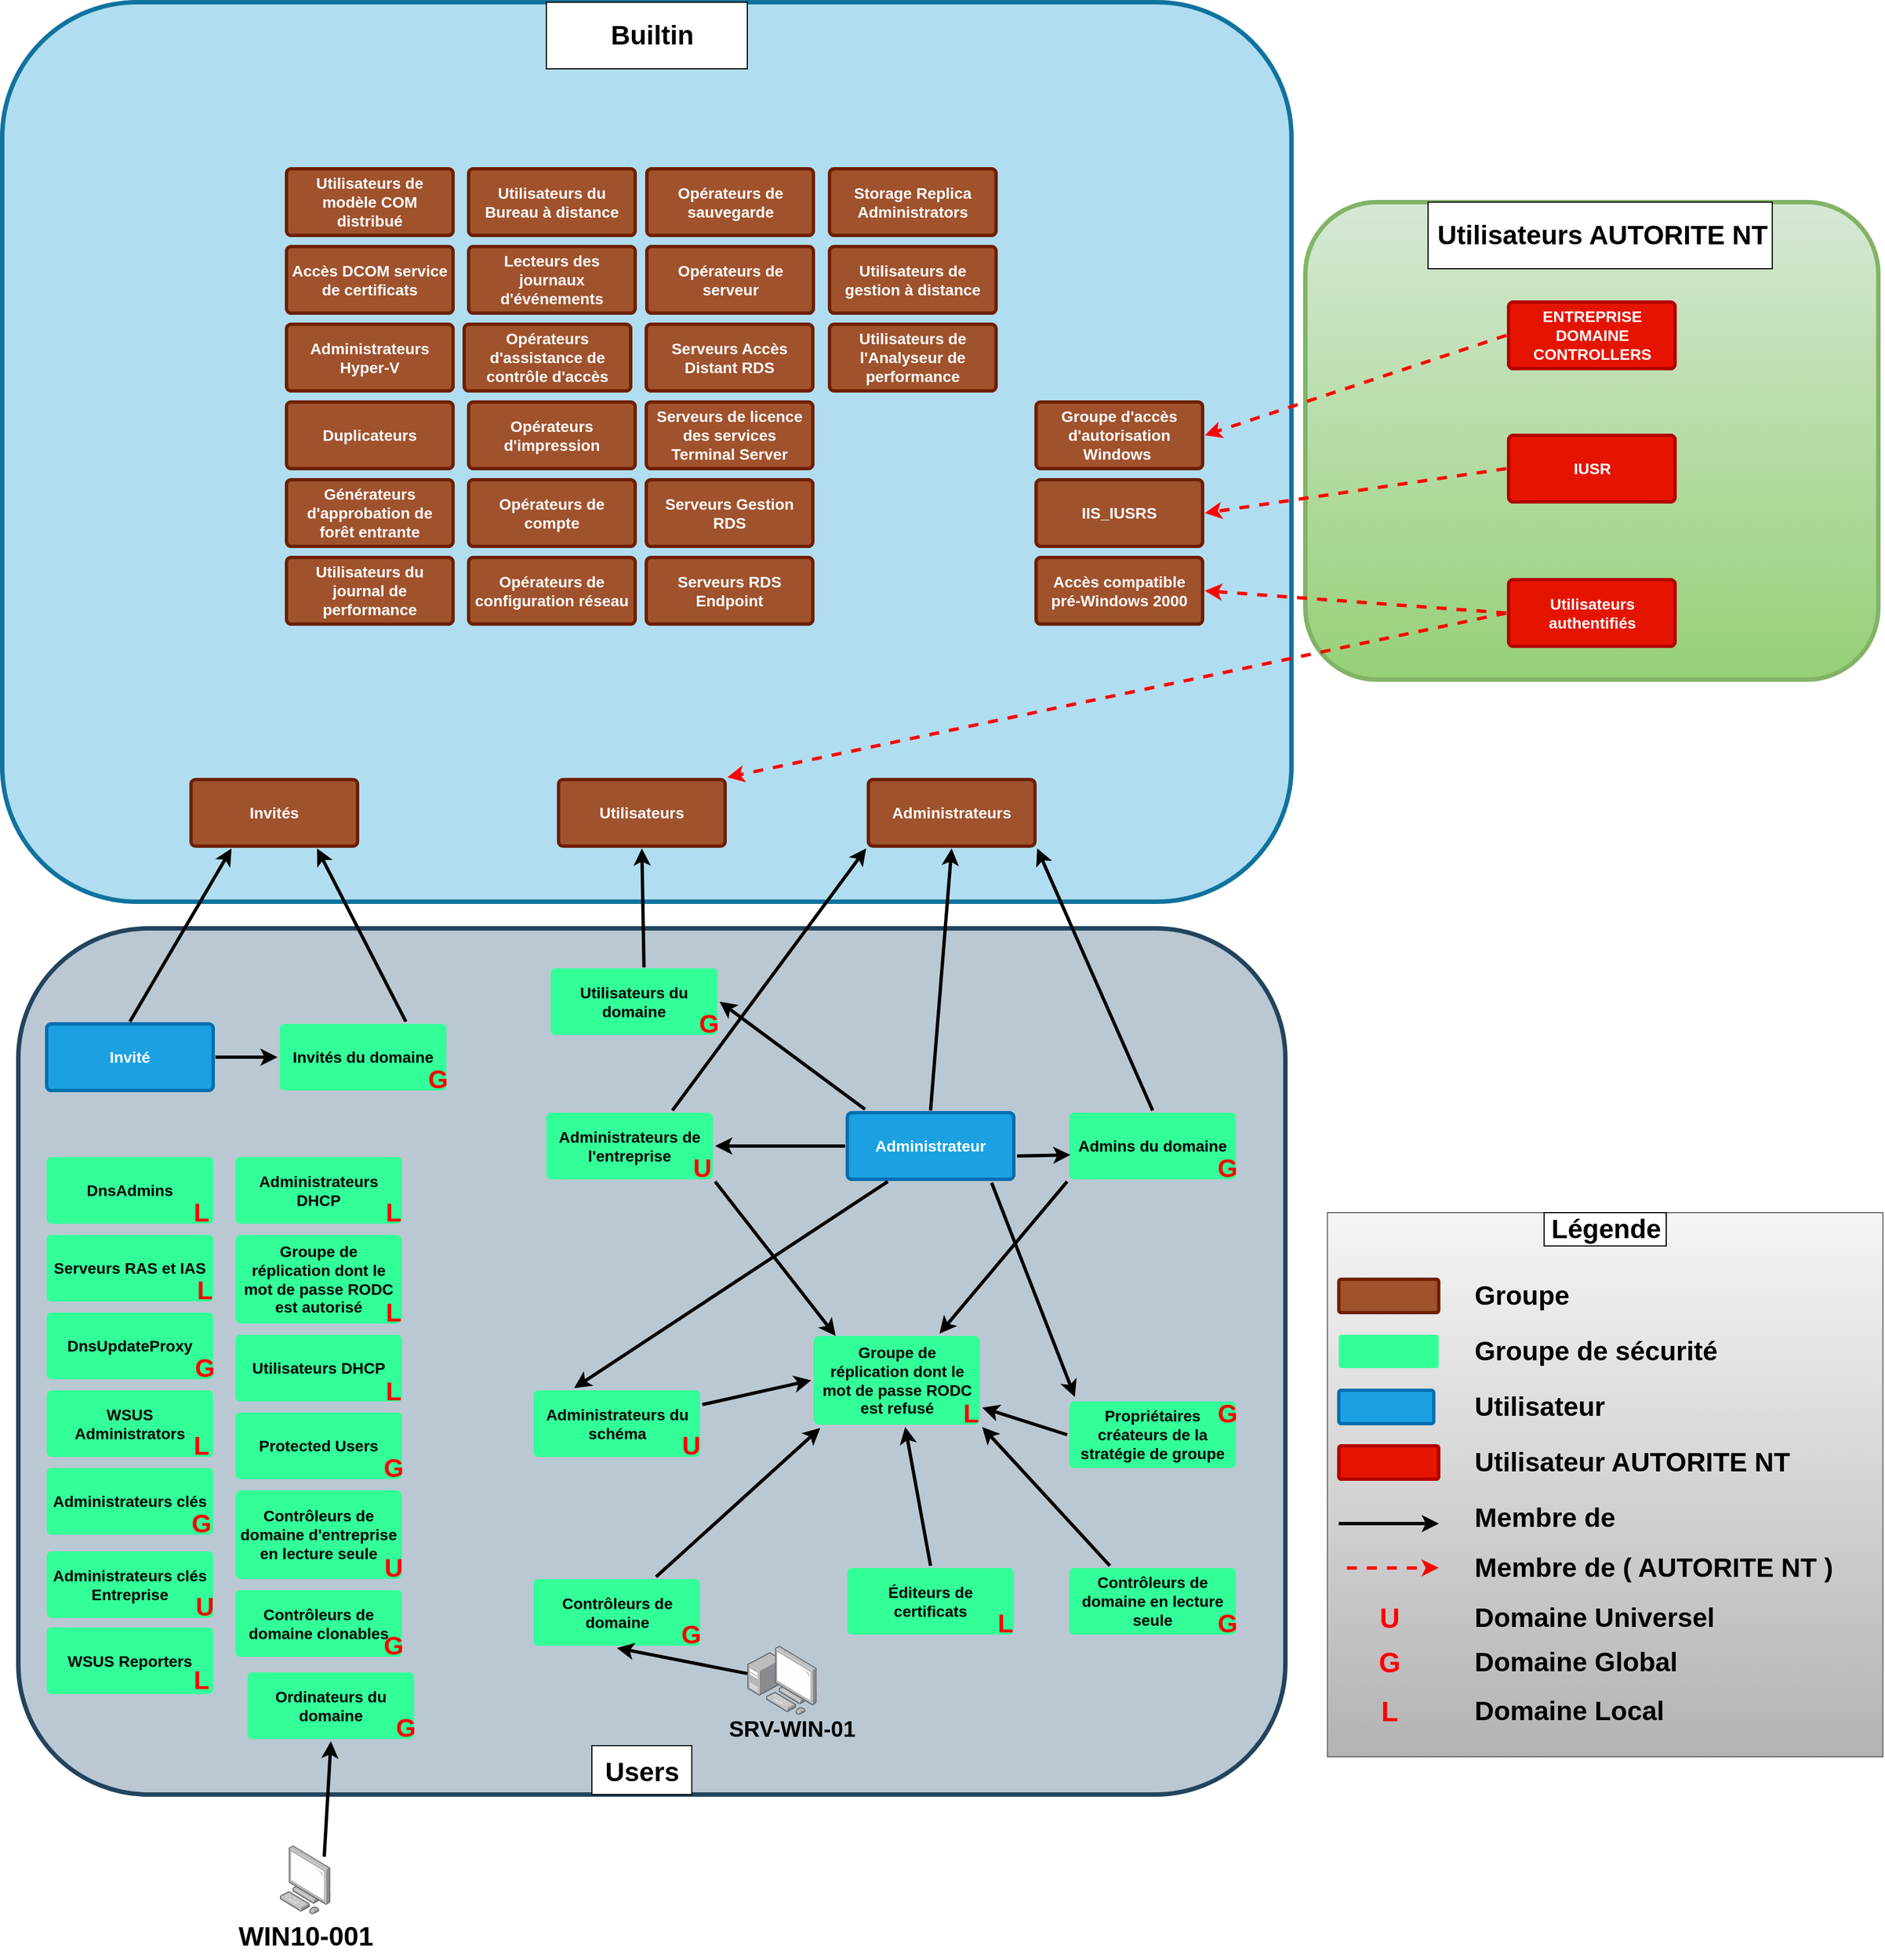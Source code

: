 <mxfile version="22.1.5" type="github">
  <diagram id="6a731a19-8d31-9384-78a2-239565b7b9f0" name="Page-1">
    <mxGraphModel dx="911" dy="467" grid="1" gridSize="10" guides="1" tooltips="1" connect="1" arrows="1" fold="1" page="1" pageScale="1" pageWidth="1169" pageHeight="827" background="none" math="0" shadow="0">
      <root>
        <mxCell id="0" />
        <mxCell id="1" parent="0" />
        <mxCell id="3r1CRgV7TEUkl7Pi6vpK-1880" value="" style="rounded=1;whiteSpace=wrap;html=1;fillColor=#d5e8d4;strokeColor=#82b366;strokeWidth=4;gradientColor=#97d077;" parent="1" vertex="1">
          <mxGeometry x="1182.5" y="220" width="516" height="430" as="geometry" />
        </mxCell>
        <mxCell id="3r1CRgV7TEUkl7Pi6vpK-1844" value="" style="rounded=1;whiteSpace=wrap;html=1;fillColor=#b1ddf0;strokeColor=#10739e;strokeWidth=4;" parent="1" vertex="1">
          <mxGeometry x="9" y="40" width="1161" height="810" as="geometry" />
        </mxCell>
        <mxCell id="3r1CRgV7TEUkl7Pi6vpK-1843" value="" style="rounded=1;whiteSpace=wrap;html=1;fillColor=#bac8d3;strokeColor=#23445d;shadow=0;glass=0;strokeWidth=4;" parent="1" vertex="1">
          <mxGeometry x="23.5" y="874" width="1141" height="780" as="geometry" />
        </mxCell>
        <mxCell id="1755" value="Administrateur" style="rounded=1;whiteSpace=wrap;html=1;shadow=0;labelBackgroundColor=none;strokeColor=#006EAF;strokeWidth=3;fillColor=#1ba1e2;fontFamily=Helvetica;fontSize=14;fontColor=#ffffff;align=center;spacing=5;fontStyle=1;arcSize=7;perimeterSpacing=2;" parent="1" vertex="1">
          <mxGeometry x="770" y="1040" width="150" height="60" as="geometry" />
        </mxCell>
        <mxCell id="3r1CRgV7TEUkl7Pi6vpK-1779" value="Invité" style="rounded=1;whiteSpace=wrap;html=1;shadow=0;labelBackgroundColor=none;strokeColor=#006EAF;strokeWidth=3;fillColor=#1ba1e2;fontFamily=Helvetica;fontSize=14;fontColor=#ffffff;align=center;spacing=5;fontStyle=1;arcSize=7;perimeterSpacing=2;" parent="1" vertex="1">
          <mxGeometry x="49" y="960" width="150" height="60" as="geometry" />
        </mxCell>
        <mxCell id="3r1CRgV7TEUkl7Pi6vpK-1780" value="Administrateurs DHCP" style="rounded=1;whiteSpace=wrap;html=1;shadow=0;labelBackgroundColor=none;strokeColor=none;strokeWidth=3;fillColor=#33FF99;fontFamily=Helvetica;fontSize=14;fontColor=#000000;align=center;spacing=5;fontStyle=1;arcSize=7;perimeterSpacing=2;" parent="1" vertex="1">
          <mxGeometry x="219" y="1080" width="150" height="60" as="geometry" />
        </mxCell>
        <mxCell id="3r1CRgV7TEUkl7Pi6vpK-1781" value="DnsAdmins" style="rounded=1;whiteSpace=wrap;html=1;shadow=0;labelBackgroundColor=none;strokeColor=none;strokeWidth=3;fillColor=#33FF99;fontFamily=Helvetica;fontSize=14;fontColor=#000000;align=center;spacing=5;fontStyle=1;arcSize=7;perimeterSpacing=2;" parent="1" vertex="1">
          <mxGeometry x="49" y="1080" width="150" height="60" as="geometry" />
        </mxCell>
        <mxCell id="3r1CRgV7TEUkl7Pi6vpK-1782" value="Éditeurs de certificats" style="rounded=1;whiteSpace=wrap;html=1;shadow=0;labelBackgroundColor=none;strokeColor=none;strokeWidth=3;fillColor=#33FF99;fontFamily=Helvetica;fontSize=14;fontColor=#000000;align=center;spacing=5;fontStyle=1;arcSize=7;perimeterSpacing=2;" parent="1" vertex="1">
          <mxGeometry x="770" y="1450" width="150" height="60" as="geometry" />
        </mxCell>
        <mxCell id="3r1CRgV7TEUkl7Pi6vpK-1783" value="Groupe de réplication dont le mot de passe RODC est autorisé" style="rounded=1;whiteSpace=wrap;html=1;shadow=0;labelBackgroundColor=none;strokeColor=none;strokeWidth=3;fillColor=#33FF99;fontFamily=Helvetica;fontSize=14;fontColor=#000000;align=center;spacing=5;fontStyle=1;arcSize=7;perimeterSpacing=2;verticalAlign=middle;" parent="1" vertex="1">
          <mxGeometry x="219" y="1150" width="150" height="80" as="geometry" />
        </mxCell>
        <mxCell id="3r1CRgV7TEUkl7Pi6vpK-1786" value="Utilisateurs DHCP" style="rounded=1;whiteSpace=wrap;html=1;shadow=0;labelBackgroundColor=none;strokeColor=none;strokeWidth=3;fillColor=#33FF99;fontFamily=Helvetica;fontSize=14;fontColor=#000000;align=center;spacing=5;fontStyle=1;arcSize=7;perimeterSpacing=2;" parent="1" vertex="1">
          <mxGeometry x="219" y="1240" width="150" height="60" as="geometry" />
        </mxCell>
        <mxCell id="3r1CRgV7TEUkl7Pi6vpK-1790" value="Admins du domaine" style="rounded=1;whiteSpace=wrap;html=1;shadow=0;labelBackgroundColor=none;strokeColor=none;strokeWidth=3;fillColor=#33FF99;fontFamily=Helvetica;fontSize=14;fontColor=#000000;align=center;spacing=5;fontStyle=1;arcSize=7;perimeterSpacing=2;" parent="1" vertex="1">
          <mxGeometry x="970" y="1040" width="150" height="60" as="geometry" />
        </mxCell>
        <mxCell id="3r1CRgV7TEUkl7Pi6vpK-1799" value="Protected Users" style="rounded=1;whiteSpace=wrap;html=1;shadow=0;labelBackgroundColor=none;strokeColor=none;strokeWidth=3;fillColor=#33FF99;fontFamily=Helvetica;fontSize=14;fontColor=#000000;align=center;spacing=5;fontStyle=1;arcSize=7;perimeterSpacing=2;" parent="1" vertex="1">
          <mxGeometry x="219" y="1310" width="150" height="60" as="geometry" />
        </mxCell>
        <mxCell id="3r1CRgV7TEUkl7Pi6vpK-1800" value="Utilisateurs du domaine" style="rounded=1;whiteSpace=wrap;html=1;shadow=0;labelBackgroundColor=none;strokeColor=none;strokeWidth=3;fillColor=#33FF99;fontFamily=Helvetica;fontSize=14;fontColor=#000000;align=center;spacing=5;fontStyle=1;arcSize=7;perimeterSpacing=2;" parent="1" vertex="1">
          <mxGeometry x="503" y="910" width="150" height="60" as="geometry" />
        </mxCell>
        <mxCell id="3r1CRgV7TEUkl7Pi6vpK-1802" value="Administrateurs de l&#39;entreprise" style="rounded=1;whiteSpace=wrap;html=1;shadow=0;labelBackgroundColor=none;strokeColor=none;strokeWidth=3;fillColor=#33FF99;fontFamily=Helvetica;fontSize=14;fontColor=#000000;align=center;spacing=5;fontStyle=1;arcSize=7;perimeterSpacing=2;" parent="1" vertex="1">
          <mxGeometry x="499" y="1040" width="150" height="60" as="geometry" />
        </mxCell>
        <mxCell id="3r1CRgV7TEUkl7Pi6vpK-1803" value="Administrateurs du schéma" style="rounded=1;whiteSpace=wrap;html=1;shadow=0;labelBackgroundColor=none;strokeColor=none;strokeWidth=3;fillColor=#33FF99;fontFamily=Helvetica;fontSize=14;fontColor=#000000;align=center;spacing=5;fontStyle=1;arcSize=7;perimeterSpacing=2;" parent="1" vertex="1">
          <mxGeometry x="487.5" y="1290" width="150" height="60" as="geometry" />
        </mxCell>
        <mxCell id="3r1CRgV7TEUkl7Pi6vpK-1804" value="Contrôleurs de domaine d&#39;entreprise en lecture seule" style="rounded=1;whiteSpace=wrap;html=1;shadow=0;labelBackgroundColor=none;strokeColor=none;strokeWidth=3;fillColor=#33FF99;fontFamily=Helvetica;fontSize=14;fontColor=#000000;align=center;spacing=5;fontStyle=1;arcSize=7;perimeterSpacing=2;" parent="1" vertex="1">
          <mxGeometry x="219" y="1380" width="150" height="80" as="geometry" />
        </mxCell>
        <mxCell id="3r1CRgV7TEUkl7Pi6vpK-1805" value="Contrôleurs de domaine" style="rounded=1;whiteSpace=wrap;html=1;shadow=0;labelBackgroundColor=none;strokeColor=none;strokeWidth=3;fillColor=#33FF99;fontFamily=Helvetica;fontSize=14;fontColor=#000000;align=center;spacing=5;fontStyle=1;arcSize=7;perimeterSpacing=2;" parent="1" vertex="1">
          <mxGeometry x="487.5" y="1460" width="150" height="60" as="geometry" />
        </mxCell>
        <mxCell id="3r1CRgV7TEUkl7Pi6vpK-1806" value="Contrôleurs de domaine clonables" style="rounded=1;whiteSpace=wrap;html=1;shadow=0;labelBackgroundColor=none;strokeColor=none;strokeWidth=3;fillColor=#33FF99;fontFamily=Helvetica;fontSize=14;fontColor=#000000;align=center;spacing=5;fontStyle=1;arcSize=7;perimeterSpacing=2;" parent="1" vertex="1">
          <mxGeometry x="219" y="1470" width="150" height="60" as="geometry" />
        </mxCell>
        <mxCell id="3r1CRgV7TEUkl7Pi6vpK-1809" value="" style="endArrow=classic;html=1;rounded=0;exitX=0.5;exitY=0;exitDx=0;exitDy=0;fontSize=18;strokeWidth=3;" parent="1" source="3r1CRgV7TEUkl7Pi6vpK-1782" target="3r1CRgV7TEUkl7Pi6vpK-1784" edge="1">
          <mxGeometry width="50" height="50" relative="1" as="geometry">
            <mxPoint x="109" y="1790" as="sourcePoint" />
            <mxPoint x="159" y="1740" as="targetPoint" />
          </mxGeometry>
        </mxCell>
        <mxCell id="3r1CRgV7TEUkl7Pi6vpK-1810" value="Utilisateurs" style="rounded=1;whiteSpace=wrap;html=1;shadow=0;labelBackgroundColor=none;strokeColor=#6D1F00;strokeWidth=3;fillColor=#a0522d;fontFamily=Helvetica;fontSize=14;align=center;spacing=5;fontStyle=1;arcSize=7;perimeterSpacing=2;fontColor=#ffffff;" parent="1" vertex="1">
          <mxGeometry x="510" y="740" width="150" height="60" as="geometry" />
        </mxCell>
        <mxCell id="3r1CRgV7TEUkl7Pi6vpK-1811" value="" style="endArrow=classic;html=1;rounded=0;fontSize=18;strokeWidth=3;entryX=0.5;entryY=1;entryDx=0;entryDy=0;exitX=0.558;exitY=0.017;exitDx=0;exitDy=0;exitPerimeter=0;" parent="1" source="3r1CRgV7TEUkl7Pi6vpK-1800" target="3r1CRgV7TEUkl7Pi6vpK-1810" edge="1">
          <mxGeometry width="50" height="50" relative="1" as="geometry">
            <mxPoint x="-276" y="1778" as="sourcePoint" />
            <mxPoint x="-211" y="1747.5" as="targetPoint" />
          </mxGeometry>
        </mxCell>
        <mxCell id="3r1CRgV7TEUkl7Pi6vpK-1813" value="" style="endArrow=classic;html=1;rounded=0;exitX=0.25;exitY=0;exitDx=0;exitDy=0;fontSize=18;strokeWidth=3;entryX=1;entryY=1;entryDx=0;entryDy=0;" parent="1" source="3r1CRgV7TEUkl7Pi6vpK-1840" target="3r1CRgV7TEUkl7Pi6vpK-1784" edge="1">
          <mxGeometry width="50" height="50" relative="1" as="geometry">
            <mxPoint x="845.5" y="1458" as="sourcePoint" />
            <mxPoint x="549" y="1427.5" as="targetPoint" />
          </mxGeometry>
        </mxCell>
        <mxCell id="3r1CRgV7TEUkl7Pi6vpK-1817" value="" style="endArrow=classic;html=1;rounded=0;fontSize=18;strokeWidth=3;entryX=0.053;entryY=1.011;entryDx=0;entryDy=0;entryPerimeter=0;" parent="1" source="3r1CRgV7TEUkl7Pi6vpK-1805" target="3r1CRgV7TEUkl7Pi6vpK-1784" edge="1">
          <mxGeometry width="50" height="50" relative="1" as="geometry">
            <mxPoint x="544" y="1402" as="sourcePoint" />
            <mxPoint x="659" y="1360" as="targetPoint" />
          </mxGeometry>
        </mxCell>
        <mxCell id="3r1CRgV7TEUkl7Pi6vpK-1818" value="Administrateurs" style="rounded=1;whiteSpace=wrap;html=1;shadow=0;labelBackgroundColor=none;strokeColor=#6D1F00;strokeWidth=3;fillColor=#a0522d;fontFamily=Helvetica;fontSize=14;align=center;spacing=5;fontStyle=1;arcSize=7;perimeterSpacing=2;fontColor=#ffffff;" parent="1" vertex="1">
          <mxGeometry x="789" y="740" width="150" height="60" as="geometry" />
        </mxCell>
        <mxCell id="3r1CRgV7TEUkl7Pi6vpK-1819" value="" style="endArrow=classic;html=1;rounded=0;exitX=0.5;exitY=0;exitDx=0;exitDy=0;fontSize=18;strokeWidth=3;entryX=1;entryY=1;entryDx=0;entryDy=0;" parent="1" source="3r1CRgV7TEUkl7Pi6vpK-1790" target="3r1CRgV7TEUkl7Pi6vpK-1818" edge="1">
          <mxGeometry width="50" height="50" relative="1" as="geometry">
            <mxPoint x="897" y="1085" as="sourcePoint" />
            <mxPoint x="739" y="1020" as="targetPoint" />
          </mxGeometry>
        </mxCell>
        <mxCell id="3r1CRgV7TEUkl7Pi6vpK-1820" value="" style="endArrow=classic;html=1;rounded=0;exitX=0;exitY=1;exitDx=0;exitDy=0;fontSize=18;strokeWidth=3;entryX=0.75;entryY=0;entryDx=0;entryDy=0;" parent="1" source="3r1CRgV7TEUkl7Pi6vpK-1790" target="3r1CRgV7TEUkl7Pi6vpK-1784" edge="1">
          <mxGeometry width="50" height="50" relative="1" as="geometry">
            <mxPoint x="917" y="1172" as="sourcePoint" />
            <mxPoint x="751" y="1140" as="targetPoint" />
          </mxGeometry>
        </mxCell>
        <mxCell id="3r1CRgV7TEUkl7Pi6vpK-1821" value="" style="endArrow=classic;html=1;rounded=0;fontSize=18;strokeWidth=3;entryX=0;entryY=0.5;entryDx=0;entryDy=0;" parent="1" source="3r1CRgV7TEUkl7Pi6vpK-1803" target="3r1CRgV7TEUkl7Pi6vpK-1784" edge="1">
          <mxGeometry width="50" height="50" relative="1" as="geometry">
            <mxPoint x="322" y="1462" as="sourcePoint" />
            <mxPoint x="559" y="1340" as="targetPoint" />
          </mxGeometry>
        </mxCell>
        <mxCell id="3r1CRgV7TEUkl7Pi6vpK-1822" value="" style="endArrow=classic;html=1;rounded=0;fontSize=18;strokeWidth=3;exitX=0.75;exitY=0;exitDx=0;exitDy=0;entryX=0;entryY=1;entryDx=0;entryDy=0;" parent="1" source="3r1CRgV7TEUkl7Pi6vpK-1802" target="3r1CRgV7TEUkl7Pi6vpK-1818" edge="1">
          <mxGeometry width="50" height="50" relative="1" as="geometry">
            <mxPoint x="832" y="1038" as="sourcePoint" />
            <mxPoint x="714" y="950" as="targetPoint" />
          </mxGeometry>
        </mxCell>
        <mxCell id="3r1CRgV7TEUkl7Pi6vpK-1823" value="" style="endArrow=classic;html=1;rounded=0;exitX=1;exitY=1;exitDx=0;exitDy=0;fontSize=18;strokeWidth=3;entryX=0.143;entryY=0.024;entryDx=0;entryDy=0;entryPerimeter=0;" parent="1" source="3r1CRgV7TEUkl7Pi6vpK-1802" target="3r1CRgV7TEUkl7Pi6vpK-1784" edge="1">
          <mxGeometry width="50" height="50" relative="1" as="geometry">
            <mxPoint x="825" y="1100" as="sourcePoint" />
            <mxPoint x="649" y="1256" as="targetPoint" />
          </mxGeometry>
        </mxCell>
        <mxCell id="3r1CRgV7TEUkl7Pi6vpK-1824" value="" style="endArrow=classic;html=1;rounded=0;exitX=0.5;exitY=0;exitDx=0;exitDy=0;fontSize=18;strokeWidth=3;entryX=0.25;entryY=1;entryDx=0;entryDy=0;" parent="1" source="3r1CRgV7TEUkl7Pi6vpK-1779" target="3r1CRgV7TEUkl7Pi6vpK-1828" edge="1">
          <mxGeometry width="50" height="50" relative="1" as="geometry">
            <mxPoint x="163" y="1130" as="sourcePoint" />
            <mxPoint x="279" y="964" as="targetPoint" />
          </mxGeometry>
        </mxCell>
        <mxCell id="3r1CRgV7TEUkl7Pi6vpK-1827" value="Invités du domaine" style="rounded=1;whiteSpace=wrap;html=1;shadow=0;labelBackgroundColor=none;strokeColor=none;strokeWidth=3;fillColor=#33FF99;fontFamily=Helvetica;fontSize=14;fontColor=#000000;align=center;spacing=5;fontStyle=1;arcSize=7;perimeterSpacing=2;" parent="1" vertex="1">
          <mxGeometry x="259" y="960" width="150" height="60" as="geometry" />
        </mxCell>
        <mxCell id="3r1CRgV7TEUkl7Pi6vpK-1828" value="Invités" style="rounded=1;whiteSpace=wrap;html=1;shadow=0;labelBackgroundColor=none;strokeColor=#6D1F00;strokeWidth=3;fillColor=#a0522d;fontFamily=Helvetica;fontSize=14;align=center;spacing=5;fontStyle=1;arcSize=7;perimeterSpacing=2;fontColor=#ffffff;" parent="1" vertex="1">
          <mxGeometry x="179" y="740" width="150" height="60" as="geometry" />
        </mxCell>
        <mxCell id="3r1CRgV7TEUkl7Pi6vpK-1829" value="" style="endArrow=classic;html=1;rounded=0;exitX=0.75;exitY=0;exitDx=0;exitDy=0;fontSize=18;strokeWidth=3;entryX=0.75;entryY=1;entryDx=0;entryDy=0;" parent="1" source="3r1CRgV7TEUkl7Pi6vpK-1827" target="3r1CRgV7TEUkl7Pi6vpK-1828" edge="1">
          <mxGeometry width="50" height="50" relative="1" as="geometry">
            <mxPoint x="585" y="925" as="sourcePoint" />
            <mxPoint x="519" y="920" as="targetPoint" />
          </mxGeometry>
        </mxCell>
        <mxCell id="3r1CRgV7TEUkl7Pi6vpK-1832" value="" style="endArrow=classic;html=1;rounded=0;exitX=1;exitY=0.5;exitDx=0;exitDy=0;fontSize=18;strokeWidth=3;entryX=0;entryY=0.5;entryDx=0;entryDy=0;" parent="1" source="3r1CRgV7TEUkl7Pi6vpK-1779" target="3r1CRgV7TEUkl7Pi6vpK-1827" edge="1">
          <mxGeometry width="50" height="50" relative="1" as="geometry">
            <mxPoint x="81" y="1030" as="sourcePoint" />
            <mxPoint x="207" y="1044" as="targetPoint" />
          </mxGeometry>
        </mxCell>
        <mxCell id="3r1CRgV7TEUkl7Pi6vpK-1834" value="" style="endArrow=classic;html=1;rounded=0;fontSize=18;strokeWidth=3;entryX=0.5;entryY=1;entryDx=0;entryDy=0;exitX=0.5;exitY=0;exitDx=0;exitDy=0;" parent="1" source="1755" target="3r1CRgV7TEUkl7Pi6vpK-1818" edge="1">
          <mxGeometry width="50" height="50" relative="1" as="geometry">
            <mxPoint x="621" y="1040" as="sourcePoint" />
            <mxPoint x="579" y="944" as="targetPoint" />
          </mxGeometry>
        </mxCell>
        <mxCell id="3r1CRgV7TEUkl7Pi6vpK-1835" value="" style="endArrow=classic;html=1;rounded=0;fontSize=18;strokeWidth=3;exitX=0;exitY=0.5;exitDx=0;exitDy=0;" parent="1" source="3r1CRgV7TEUkl7Pi6vpK-1839" target="3r1CRgV7TEUkl7Pi6vpK-1784" edge="1">
          <mxGeometry width="50" height="50" relative="1" as="geometry">
            <mxPoint x="997.0" y="1428.784" as="sourcePoint" />
            <mxPoint x="729" y="1310" as="targetPoint" />
          </mxGeometry>
        </mxCell>
        <mxCell id="3r1CRgV7TEUkl7Pi6vpK-1784" value="Groupe de réplication dont le mot de passe RODC est refusé" style="rounded=1;whiteSpace=wrap;html=1;shadow=0;labelBackgroundColor=none;strokeColor=none;strokeWidth=3;fillColor=#33FF99;fontFamily=Helvetica;fontSize=14;fontColor=#000000;align=center;spacing=5;fontStyle=1;arcSize=7;perimeterSpacing=2;verticalAlign=middle;" parent="1" vertex="1">
          <mxGeometry x="739.5" y="1241" width="150" height="80" as="geometry" />
        </mxCell>
        <mxCell id="3r1CRgV7TEUkl7Pi6vpK-1836" value="" style="endArrow=classic;html=1;rounded=0;fontSize=18;strokeWidth=3;entryX=1;entryY=0.5;entryDx=0;entryDy=0;exitX=0;exitY=0.5;exitDx=0;exitDy=0;" parent="1" source="1755" target="3r1CRgV7TEUkl7Pi6vpK-1802" edge="1">
          <mxGeometry width="50" height="50" relative="1" as="geometry">
            <mxPoint x="780" y="1070" as="sourcePoint" />
            <mxPoint x="700" y="1070" as="targetPoint" />
          </mxGeometry>
        </mxCell>
        <mxCell id="3r1CRgV7TEUkl7Pi6vpK-1837" value="" style="endArrow=classic;html=1;rounded=0;fontSize=18;strokeWidth=3;entryX=0.25;entryY=0;entryDx=0;entryDy=0;exitX=0.25;exitY=1;exitDx=0;exitDy=0;" parent="1" source="1755" target="3r1CRgV7TEUkl7Pi6vpK-1803" edge="1">
          <mxGeometry width="50" height="50" relative="1" as="geometry">
            <mxPoint x="524" y="1048" as="sourcePoint" />
            <mxPoint x="647" y="952" as="targetPoint" />
          </mxGeometry>
        </mxCell>
        <mxCell id="3r1CRgV7TEUkl7Pi6vpK-1838" value="" style="endArrow=classic;html=1;rounded=0;fontSize=18;strokeWidth=3;entryX=0.045;entryY=-0.031;entryDx=0;entryDy=0;exitX=0.857;exitY=1.016;exitDx=0;exitDy=0;exitPerimeter=0;entryPerimeter=0;" parent="1" source="1755" target="3r1CRgV7TEUkl7Pi6vpK-1839" edge="1">
          <mxGeometry width="50" height="50" relative="1" as="geometry">
            <mxPoint x="904.622" y="1115.744" as="sourcePoint" />
            <mxPoint x="1001.5" y="1272" as="targetPoint" />
            <Array as="points" />
          </mxGeometry>
        </mxCell>
        <mxCell id="3r1CRgV7TEUkl7Pi6vpK-1839" value="Propriétaires créateurs de la stratégie de groupe" style="rounded=1;whiteSpace=wrap;html=1;shadow=0;labelBackgroundColor=none;strokeColor=none;strokeWidth=3;fillColor=#33FF99;fontFamily=Helvetica;fontSize=14;fontColor=#000000;align=center;spacing=5;fontStyle=1;arcSize=7;perimeterSpacing=2;" parent="1" vertex="1">
          <mxGeometry x="970" y="1300" width="150" height="60" as="geometry" />
        </mxCell>
        <mxCell id="3r1CRgV7TEUkl7Pi6vpK-1840" value="Contrôleurs de domaine en lecture seule" style="rounded=1;whiteSpace=wrap;html=1;shadow=0;labelBackgroundColor=none;strokeColor=none;strokeWidth=3;fillColor=#33FF99;fontFamily=Helvetica;fontSize=14;fontColor=#000000;align=center;spacing=5;fontStyle=1;arcSize=7;perimeterSpacing=2;" parent="1" vertex="1">
          <mxGeometry x="970" y="1450" width="150" height="60" as="geometry" />
        </mxCell>
        <mxCell id="3r1CRgV7TEUkl7Pi6vpK-1842" value="" style="endArrow=classic;html=1;rounded=0;fontSize=18;strokeWidth=3;entryX=1;entryY=0.5;entryDx=0;entryDy=0;exitX=0.117;exitY=-0.016;exitDx=0;exitDy=0;exitPerimeter=0;" parent="1" source="1755" target="3r1CRgV7TEUkl7Pi6vpK-1800" edge="1">
          <mxGeometry width="50" height="50" relative="1" as="geometry">
            <mxPoint x="289" y="1066" as="sourcePoint" />
            <mxPoint x="412" y="970" as="targetPoint" />
          </mxGeometry>
        </mxCell>
        <mxCell id="3r1CRgV7TEUkl7Pi6vpK-1846" value="" style="rounded=0;whiteSpace=wrap;html=1;" parent="1" vertex="1">
          <mxGeometry x="540" y="1610" width="90" height="44" as="geometry" />
        </mxCell>
        <mxCell id="3r1CRgV7TEUkl7Pi6vpK-1845" value="&lt;blockquote style=&quot;margin: 0 0 0 40px; border: none; padding: 0px;&quot;&gt;Users&lt;/blockquote&gt;" style="text;strokeColor=none;fillColor=none;html=1;fontSize=24;fontStyle=1;verticalAlign=middle;align=left;" parent="1" vertex="1">
          <mxGeometry x="510" y="1614" width="120" height="40" as="geometry" />
        </mxCell>
        <mxCell id="3r1CRgV7TEUkl7Pi6vpK-1847" value="" style="rounded=0;whiteSpace=wrap;html=1;" parent="1" vertex="1">
          <mxGeometry x="499" y="40" width="181" height="60" as="geometry" />
        </mxCell>
        <mxCell id="3r1CRgV7TEUkl7Pi6vpK-1848" value="Builtin" style="text;strokeColor=none;fillColor=none;html=1;fontSize=24;fontStyle=1;verticalAlign=middle;align=center;" parent="1" vertex="1">
          <mxGeometry x="544" y="50" width="100" height="40" as="geometry" />
        </mxCell>
        <mxCell id="3r1CRgV7TEUkl7Pi6vpK-1850" value="Accès DCOM service de certificats" style="rounded=1;whiteSpace=wrap;html=1;shadow=0;labelBackgroundColor=none;strokeColor=#6D1F00;strokeWidth=3;fillColor=#a0522d;fontFamily=Helvetica;fontSize=14;align=center;spacing=5;fontStyle=1;arcSize=7;perimeterSpacing=2;fontColor=#ffffff;" parent="1" vertex="1">
          <mxGeometry x="265" y="260" width="150" height="60" as="geometry" />
        </mxCell>
        <mxCell id="3r1CRgV7TEUkl7Pi6vpK-1852" value="Administrateurs Hyper-V" style="rounded=1;whiteSpace=wrap;html=1;shadow=0;labelBackgroundColor=none;strokeColor=#6D1F00;strokeWidth=3;fillColor=#a0522d;fontFamily=Helvetica;fontSize=14;align=center;spacing=5;fontStyle=1;arcSize=7;perimeterSpacing=2;fontColor=#ffffff;" parent="1" vertex="1">
          <mxGeometry x="265" y="330" width="150" height="60" as="geometry" />
        </mxCell>
        <mxCell id="3r1CRgV7TEUkl7Pi6vpK-1853" value="Duplicateurs" style="rounded=1;whiteSpace=wrap;html=1;shadow=0;labelBackgroundColor=none;strokeColor=#6D1F00;strokeWidth=3;fillColor=#a0522d;fontFamily=Helvetica;fontSize=14;align=center;spacing=5;fontStyle=1;arcSize=7;perimeterSpacing=2;fontColor=#ffffff;" parent="1" vertex="1">
          <mxGeometry x="265" y="400" width="150" height="60" as="geometry" />
        </mxCell>
        <mxCell id="3r1CRgV7TEUkl7Pi6vpK-1854" value="Générateurs d&#39;approbation de forêt entrante" style="rounded=1;whiteSpace=wrap;html=1;shadow=0;labelBackgroundColor=none;strokeColor=#6D1F00;strokeWidth=3;fillColor=#a0522d;fontFamily=Helvetica;fontSize=14;align=center;spacing=5;fontStyle=1;arcSize=7;perimeterSpacing=2;fontColor=#ffffff;" parent="1" vertex="1">
          <mxGeometry x="265" y="470" width="150" height="60" as="geometry" />
        </mxCell>
        <mxCell id="3r1CRgV7TEUkl7Pi6vpK-1855" value="Groupe d&#39;accès d&#39;autorisation Windows&amp;nbsp;" style="rounded=1;whiteSpace=wrap;html=1;shadow=0;labelBackgroundColor=none;strokeColor=#6D1F00;strokeWidth=3;fillColor=#a0522d;fontFamily=Helvetica;fontSize=14;align=center;spacing=5;fontStyle=1;arcSize=7;perimeterSpacing=2;fontColor=#ffffff;" parent="1" vertex="1">
          <mxGeometry x="940" y="400" width="150" height="60" as="geometry" />
        </mxCell>
        <mxCell id="3r1CRgV7TEUkl7Pi6vpK-1856" value="IIS_IUSRS" style="rounded=1;whiteSpace=wrap;html=1;shadow=0;labelBackgroundColor=none;strokeColor=#6D1F00;strokeWidth=3;fillColor=#a0522d;fontFamily=Helvetica;fontSize=14;align=center;spacing=5;fontStyle=1;arcSize=7;perimeterSpacing=2;fontColor=#ffffff;" parent="1" vertex="1">
          <mxGeometry x="940" y="470" width="150" height="60" as="geometry" />
        </mxCell>
        <mxCell id="3r1CRgV7TEUkl7Pi6vpK-1857" value="Lecteurs des journaux d&#39;événements" style="rounded=1;whiteSpace=wrap;html=1;shadow=0;labelBackgroundColor=none;strokeColor=#6D1F00;strokeWidth=3;fillColor=#a0522d;fontFamily=Helvetica;fontSize=14;align=center;spacing=5;fontStyle=1;arcSize=7;perimeterSpacing=2;fontColor=#ffffff;" parent="1" vertex="1">
          <mxGeometry x="429" y="260" width="150" height="60" as="geometry" />
        </mxCell>
        <mxCell id="3r1CRgV7TEUkl7Pi6vpK-1858" value="Opérateurs d&#39;assistance de contrôle d&#39;accès" style="rounded=1;whiteSpace=wrap;html=1;shadow=0;labelBackgroundColor=none;strokeColor=#6D1F00;strokeWidth=3;fillColor=#a0522d;fontFamily=Helvetica;fontSize=14;align=center;spacing=5;fontStyle=1;arcSize=7;perimeterSpacing=2;fontColor=#ffffff;" parent="1" vertex="1">
          <mxGeometry x="425" y="330" width="150" height="60" as="geometry" />
        </mxCell>
        <mxCell id="3r1CRgV7TEUkl7Pi6vpK-1859" value="Opérateurs d&#39;impression" style="rounded=1;whiteSpace=wrap;html=1;shadow=0;labelBackgroundColor=none;strokeColor=#6D1F00;strokeWidth=3;fillColor=#a0522d;fontFamily=Helvetica;fontSize=14;align=center;spacing=5;fontStyle=1;arcSize=7;perimeterSpacing=2;fontColor=#ffffff;" parent="1" vertex="1">
          <mxGeometry x="429" y="400" width="150" height="60" as="geometry" />
        </mxCell>
        <mxCell id="3r1CRgV7TEUkl7Pi6vpK-1860" value="Opérateurs de compte" style="rounded=1;whiteSpace=wrap;html=1;shadow=0;labelBackgroundColor=none;strokeColor=#6D1F00;strokeWidth=3;fillColor=#a0522d;fontFamily=Helvetica;fontSize=14;align=center;spacing=5;fontStyle=1;arcSize=7;perimeterSpacing=2;fontColor=#ffffff;" parent="1" vertex="1">
          <mxGeometry x="429" y="470" width="150" height="60" as="geometry" />
        </mxCell>
        <mxCell id="3r1CRgV7TEUkl7Pi6vpK-1861" value="Opérateurs de configuration réseau" style="rounded=1;whiteSpace=wrap;html=1;shadow=0;labelBackgroundColor=none;strokeColor=#6D1F00;strokeWidth=3;fillColor=#a0522d;fontFamily=Helvetica;fontSize=14;align=center;spacing=5;fontStyle=1;arcSize=7;perimeterSpacing=2;fontColor=#ffffff;" parent="1" vertex="1">
          <mxGeometry x="429" y="540" width="150" height="60" as="geometry" />
        </mxCell>
        <mxCell id="3r1CRgV7TEUkl7Pi6vpK-1862" value="Opérateurs de sauvegarde" style="rounded=1;whiteSpace=wrap;html=1;shadow=0;labelBackgroundColor=none;strokeColor=#6D1F00;strokeWidth=3;fillColor=#a0522d;fontFamily=Helvetica;fontSize=14;align=center;spacing=5;fontStyle=1;arcSize=7;perimeterSpacing=2;fontColor=#ffffff;" parent="1" vertex="1">
          <mxGeometry x="589.5" y="190" width="150" height="60" as="geometry" />
        </mxCell>
        <mxCell id="3r1CRgV7TEUkl7Pi6vpK-1863" value="Opérateurs de serveur" style="rounded=1;whiteSpace=wrap;html=1;shadow=0;labelBackgroundColor=none;strokeColor=#6D1F00;strokeWidth=3;fillColor=#a0522d;fontFamily=Helvetica;fontSize=14;align=center;spacing=5;fontStyle=1;arcSize=7;perimeterSpacing=2;fontColor=#ffffff;" parent="1" vertex="1">
          <mxGeometry x="589.5" y="260" width="150" height="60" as="geometry" />
        </mxCell>
        <mxCell id="3r1CRgV7TEUkl7Pi6vpK-1864" value="Serveurs Accès Distant RDS" style="rounded=1;whiteSpace=wrap;html=1;shadow=0;labelBackgroundColor=none;strokeColor=#6D1F00;strokeWidth=3;fillColor=#a0522d;fontFamily=Helvetica;fontSize=14;align=center;spacing=5;fontStyle=1;arcSize=7;perimeterSpacing=2;fontColor=#ffffff;" parent="1" vertex="1">
          <mxGeometry x="589" y="330" width="150" height="60" as="geometry" />
        </mxCell>
        <mxCell id="3r1CRgV7TEUkl7Pi6vpK-1865" value="Serveurs de licence des services Terminal Server" style="rounded=1;whiteSpace=wrap;html=1;shadow=0;labelBackgroundColor=none;strokeColor=#6D1F00;strokeWidth=3;fillColor=#a0522d;fontFamily=Helvetica;fontSize=14;align=center;spacing=5;fontStyle=1;arcSize=7;perimeterSpacing=2;fontColor=#ffffff;" parent="1" vertex="1">
          <mxGeometry x="589" y="400" width="150" height="60" as="geometry" />
        </mxCell>
        <mxCell id="3r1CRgV7TEUkl7Pi6vpK-1866" value="Serveurs Gestion RDS" style="rounded=1;whiteSpace=wrap;html=1;shadow=0;labelBackgroundColor=none;strokeColor=#6D1F00;strokeWidth=3;fillColor=#a0522d;fontFamily=Helvetica;fontSize=14;align=center;spacing=5;fontStyle=1;arcSize=7;perimeterSpacing=2;fontColor=#ffffff;" parent="1" vertex="1">
          <mxGeometry x="589" y="470" width="150" height="60" as="geometry" />
        </mxCell>
        <mxCell id="3r1CRgV7TEUkl7Pi6vpK-1867" value="Serveurs RDS Endpoint" style="rounded=1;whiteSpace=wrap;html=1;shadow=0;labelBackgroundColor=none;strokeColor=#6D1F00;strokeWidth=3;fillColor=#a0522d;fontFamily=Helvetica;fontSize=14;align=center;spacing=5;fontStyle=1;arcSize=7;perimeterSpacing=2;fontColor=#ffffff;" parent="1" vertex="1">
          <mxGeometry x="589" y="540" width="150" height="60" as="geometry" />
        </mxCell>
        <mxCell id="3r1CRgV7TEUkl7Pi6vpK-1868" value="Storage Replica Administrators" style="rounded=1;whiteSpace=wrap;html=1;shadow=0;labelBackgroundColor=none;strokeColor=#6D1F00;strokeWidth=3;fillColor=#a0522d;fontFamily=Helvetica;fontSize=14;align=center;spacing=5;fontStyle=1;arcSize=7;perimeterSpacing=2;fontColor=#ffffff;" parent="1" vertex="1">
          <mxGeometry x="754" y="190" width="150" height="60" as="geometry" />
        </mxCell>
        <mxCell id="3r1CRgV7TEUkl7Pi6vpK-1870" value="Utilisateurs de gestion à distance" style="rounded=1;whiteSpace=wrap;html=1;shadow=0;labelBackgroundColor=none;strokeColor=#6D1F00;strokeWidth=3;fillColor=#a0522d;fontFamily=Helvetica;fontSize=14;align=center;spacing=5;fontStyle=1;arcSize=7;perimeterSpacing=2;fontColor=#ffffff;" parent="1" vertex="1">
          <mxGeometry x="754" y="260" width="150" height="60" as="geometry" />
        </mxCell>
        <mxCell id="3r1CRgV7TEUkl7Pi6vpK-1871" value="Utilisateurs de l&#39;Analyseur de performance" style="rounded=1;whiteSpace=wrap;html=1;shadow=0;labelBackgroundColor=none;strokeColor=#6D1F00;strokeWidth=3;fillColor=#a0522d;fontFamily=Helvetica;fontSize=14;align=center;spacing=5;fontStyle=1;arcSize=7;perimeterSpacing=2;fontColor=#ffffff;" parent="1" vertex="1">
          <mxGeometry x="754" y="330" width="150" height="60" as="geometry" />
        </mxCell>
        <mxCell id="3r1CRgV7TEUkl7Pi6vpK-1872" value="Utilisateurs du Bureau à distance" style="rounded=1;whiteSpace=wrap;html=1;shadow=0;labelBackgroundColor=none;strokeColor=#6D1F00;strokeWidth=3;fillColor=#a0522d;fontFamily=Helvetica;fontSize=14;align=center;spacing=5;fontStyle=1;arcSize=7;perimeterSpacing=2;fontColor=#ffffff;" parent="1" vertex="1">
          <mxGeometry x="429" y="190" width="150" height="60" as="geometry" />
        </mxCell>
        <mxCell id="3r1CRgV7TEUkl7Pi6vpK-1873" value="Utilisateurs du journal de performance" style="rounded=1;whiteSpace=wrap;html=1;shadow=0;labelBackgroundColor=none;strokeColor=#6D1F00;strokeWidth=3;fillColor=#a0522d;fontFamily=Helvetica;fontSize=14;align=center;spacing=5;fontStyle=1;arcSize=7;perimeterSpacing=2;fontColor=#ffffff;" parent="1" vertex="1">
          <mxGeometry x="265" y="540" width="150" height="60" as="geometry" />
        </mxCell>
        <mxCell id="3r1CRgV7TEUkl7Pi6vpK-1874" value="Utilisateurs de modèle COM distribué" style="rounded=1;whiteSpace=wrap;html=1;shadow=0;labelBackgroundColor=none;strokeColor=#6D1F00;strokeWidth=3;fillColor=#a0522d;fontFamily=Helvetica;fontSize=14;align=center;spacing=5;fontStyle=1;arcSize=7;perimeterSpacing=2;fontColor=#ffffff;" parent="1" vertex="1">
          <mxGeometry x="265" y="190" width="150" height="60" as="geometry" />
        </mxCell>
        <mxCell id="3r1CRgV7TEUkl7Pi6vpK-1875" value="ENTREPRISE DOMAINE CONTROLLERS" style="rounded=1;whiteSpace=wrap;html=1;shadow=0;labelBackgroundColor=none;strokeColor=#B20000;strokeWidth=3;fillColor=#e51400;fontFamily=Helvetica;fontSize=14;fontColor=#ffffff;align=center;spacing=5;fontStyle=1;arcSize=7;perimeterSpacing=2;" parent="1" vertex="1">
          <mxGeometry x="1365.5" y="310" width="150" height="60" as="geometry" />
        </mxCell>
        <mxCell id="3r1CRgV7TEUkl7Pi6vpK-1878" value="" style="endArrow=classic;html=1;rounded=0;fontSize=18;strokeWidth=3;entryX=0.019;entryY=0.625;entryDx=0;entryDy=0;exitX=1.006;exitY=0.641;exitDx=0;exitDy=0;entryPerimeter=0;exitPerimeter=0;" parent="1" source="1755" target="3r1CRgV7TEUkl7Pi6vpK-1790" edge="1">
          <mxGeometry width="50" height="50" relative="1" as="geometry">
            <mxPoint x="778" y="1080" as="sourcePoint" />
            <mxPoint x="681" y="1080" as="targetPoint" />
          </mxGeometry>
        </mxCell>
        <mxCell id="3r1CRgV7TEUkl7Pi6vpK-1884" value="" style="endArrow=classic;html=1;rounded=0;exitX=0;exitY=0.5;exitDx=0;exitDy=0;fontSize=18;strokeWidth=3;entryX=1;entryY=0.5;entryDx=0;entryDy=0;dashed=1;strokeColor=#FF0000;" parent="1" source="3r1CRgV7TEUkl7Pi6vpK-1875" target="3r1CRgV7TEUkl7Pi6vpK-1855" edge="1">
          <mxGeometry width="50" height="50" relative="1" as="geometry">
            <mxPoint x="1336" y="360" as="sourcePoint" />
            <mxPoint x="1089" y="430" as="targetPoint" />
          </mxGeometry>
        </mxCell>
        <mxCell id="3r1CRgV7TEUkl7Pi6vpK-1885" value="IUSR" style="rounded=1;whiteSpace=wrap;html=1;shadow=0;labelBackgroundColor=none;strokeColor=#B20000;strokeWidth=3;fillColor=#e51400;fontFamily=Helvetica;fontSize=14;fontColor=#ffffff;align=center;spacing=5;fontStyle=1;arcSize=7;perimeterSpacing=2;" parent="1" vertex="1">
          <mxGeometry x="1365.5" y="430" width="150" height="60" as="geometry" />
        </mxCell>
        <mxCell id="3r1CRgV7TEUkl7Pi6vpK-1889" value="" style="endArrow=classic;html=1;rounded=0;exitX=0;exitY=0.5;exitDx=0;exitDy=0;fontSize=18;strokeWidth=3;entryX=1;entryY=0.5;entryDx=0;entryDy=0;dashed=1;strokeColor=#FF0000;" parent="1" source="3r1CRgV7TEUkl7Pi6vpK-1885" target="3r1CRgV7TEUkl7Pi6vpK-1856" edge="1">
          <mxGeometry width="50" height="50" relative="1" as="geometry">
            <mxPoint x="1336" y="480" as="sourcePoint" />
            <mxPoint x="1089" y="480" as="targetPoint" />
          </mxGeometry>
        </mxCell>
        <mxCell id="3r1CRgV7TEUkl7Pi6vpK-1890" value="Accès compatible pré-Windows 2000" style="rounded=1;whiteSpace=wrap;html=1;shadow=0;labelBackgroundColor=none;strokeColor=#6D1F00;strokeWidth=3;fillColor=#a0522d;fontFamily=Helvetica;fontSize=14;align=center;spacing=5;fontStyle=1;arcSize=7;perimeterSpacing=2;fontColor=#ffffff;" parent="1" vertex="1">
          <mxGeometry x="940" y="540" width="150" height="60" as="geometry" />
        </mxCell>
        <mxCell id="3r1CRgV7TEUkl7Pi6vpK-1891" value="Utilisateurs authentifiés" style="rounded=1;whiteSpace=wrap;html=1;shadow=0;labelBackgroundColor=none;strokeColor=#B20000;strokeWidth=3;fillColor=#e51400;fontFamily=Helvetica;fontSize=14;fontColor=#ffffff;align=center;spacing=5;fontStyle=1;arcSize=7;perimeterSpacing=2;" parent="1" vertex="1">
          <mxGeometry x="1365.5" y="560" width="150" height="60" as="geometry" />
        </mxCell>
        <mxCell id="3r1CRgV7TEUkl7Pi6vpK-1892" value="" style="endArrow=classic;html=1;rounded=0;exitX=0;exitY=0.5;exitDx=0;exitDy=0;fontSize=18;strokeWidth=3;entryX=1;entryY=0.5;entryDx=0;entryDy=0;dashed=1;strokeColor=#FF0000;" parent="1" source="3r1CRgV7TEUkl7Pi6vpK-1891" target="3r1CRgV7TEUkl7Pi6vpK-1890" edge="1">
          <mxGeometry width="50" height="50" relative="1" as="geometry">
            <mxPoint x="1313" y="862" as="sourcePoint" />
            <mxPoint x="1190" y="620" as="targetPoint" />
          </mxGeometry>
        </mxCell>
        <mxCell id="3r1CRgV7TEUkl7Pi6vpK-1893" value="" style="endArrow=classic;html=1;rounded=0;fontSize=18;strokeWidth=3;entryX=1;entryY=0;entryDx=0;entryDy=0;dashed=1;strokeColor=#FF0000;exitX=0;exitY=0.5;exitDx=0;exitDy=0;" parent="1" source="3r1CRgV7TEUkl7Pi6vpK-1891" target="3r1CRgV7TEUkl7Pi6vpK-1810" edge="1">
          <mxGeometry width="50" height="50" relative="1" as="geometry">
            <mxPoint x="1330" y="580" as="sourcePoint" />
            <mxPoint x="1101" y="600" as="targetPoint" />
          </mxGeometry>
        </mxCell>
        <mxCell id="3r1CRgV7TEUkl7Pi6vpK-1894" value="" style="rounded=0;whiteSpace=wrap;html=1;" parent="1" vertex="1">
          <mxGeometry x="1293" y="220" width="310" height="60" as="geometry" />
        </mxCell>
        <mxCell id="3r1CRgV7TEUkl7Pi6vpK-1896" value="" style="rounded=0;whiteSpace=wrap;html=1;fillColor=#f5f5f5;gradientColor=#b3b3b3;strokeColor=#666666;" parent="1" vertex="1">
          <mxGeometry x="1202.38" y="1130" width="500.25" height="490" as="geometry" />
        </mxCell>
        <mxCell id="3r1CRgV7TEUkl7Pi6vpK-1895" value="Utilisateurs AUTORITE NT&amp;nbsp;" style="text;strokeColor=none;fillColor=none;html=1;fontSize=24;fontStyle=1;verticalAlign=middle;align=center;" parent="1" vertex="1">
          <mxGeometry x="1402.5" y="230" width="100" height="40" as="geometry" />
        </mxCell>
        <mxCell id="3r1CRgV7TEUkl7Pi6vpK-1897" value="" style="rounded=0;whiteSpace=wrap;html=1;" parent="1" vertex="1">
          <mxGeometry x="1397.5" y="1130" width="110" height="30" as="geometry" />
        </mxCell>
        <mxCell id="3r1CRgV7TEUkl7Pi6vpK-1898" value="Légende" style="text;strokeColor=none;fillColor=none;html=1;fontSize=24;fontStyle=1;verticalAlign=middle;align=center;" parent="1" vertex="1">
          <mxGeometry x="1402.5" y="1130" width="100" height="30" as="geometry" />
        </mxCell>
        <mxCell id="3r1CRgV7TEUkl7Pi6vpK-1902" value="" style="rounded=1;whiteSpace=wrap;html=1;shadow=0;labelBackgroundColor=none;strokeColor=#6D1F00;strokeWidth=3;fillColor=#a0522d;fontFamily=Helvetica;fontSize=14;align=center;spacing=5;fontStyle=1;arcSize=7;perimeterSpacing=2;fontColor=#ffffff;" parent="1" vertex="1">
          <mxGeometry x="1212.63" y="1190" width="90" height="30" as="geometry" />
        </mxCell>
        <mxCell id="3r1CRgV7TEUkl7Pi6vpK-1903" value="" style="rounded=1;whiteSpace=wrap;html=1;shadow=0;labelBackgroundColor=none;strokeColor=none;strokeWidth=3;fillColor=#33FF99;fontFamily=Helvetica;fontSize=14;fontColor=#000000;align=center;spacing=5;fontStyle=1;arcSize=7;perimeterSpacing=2;" parent="1" vertex="1">
          <mxGeometry x="1212.63" y="1240" width="90" height="30" as="geometry" />
        </mxCell>
        <mxCell id="3r1CRgV7TEUkl7Pi6vpK-1904" value="" style="rounded=1;whiteSpace=wrap;html=1;shadow=0;labelBackgroundColor=none;strokeColor=#006EAF;strokeWidth=3;fillColor=#1ba1e2;fontFamily=Helvetica;fontSize=14;fontColor=#ffffff;align=center;spacing=5;fontStyle=1;arcSize=7;perimeterSpacing=2;" parent="1" vertex="1">
          <mxGeometry x="1212.63" y="1290" width="85.5" height="30" as="geometry" />
        </mxCell>
        <mxCell id="3r1CRgV7TEUkl7Pi6vpK-1905" value="" style="rounded=1;whiteSpace=wrap;html=1;shadow=0;labelBackgroundColor=none;strokeColor=#B20000;strokeWidth=3;fillColor=#e51400;fontFamily=Helvetica;fontSize=14;fontColor=#ffffff;align=center;spacing=5;fontStyle=1;arcSize=7;perimeterSpacing=2;" parent="1" vertex="1">
          <mxGeometry x="1212.63" y="1340" width="90" height="30" as="geometry" />
        </mxCell>
        <mxCell id="3r1CRgV7TEUkl7Pi6vpK-1906" value="" style="endArrow=classic;html=1;rounded=0;fontSize=18;strokeWidth=3;entryX=0.435;entryY=0.614;entryDx=0;entryDy=0;entryPerimeter=0;exitX=0.044;exitY=0.614;exitDx=0;exitDy=0;exitPerimeter=0;" parent="1" edge="1">
          <mxGeometry width="50" height="50" relative="1" as="geometry">
            <mxPoint x="1212.632" y="1410.0" as="sourcePoint" />
            <mxPoint x="1302.757" y="1410.0" as="targetPoint" />
          </mxGeometry>
        </mxCell>
        <mxCell id="3r1CRgV7TEUkl7Pi6vpK-1908" value="" style="endArrow=classic;html=1;rounded=0;fontSize=18;strokeWidth=3;entryX=0.392;entryY=0.682;entryDx=0;entryDy=0;dashed=1;strokeColor=#FF0000;exitX=0.035;exitY=0.653;exitDx=0;exitDy=0;exitPerimeter=0;entryPerimeter=0;" parent="1" source="3r1CRgV7TEUkl7Pi6vpK-1896" edge="1">
          <mxGeometry width="50" height="50" relative="1" as="geometry">
            <mxPoint x="1222.482" y="1449.88" as="sourcePoint" />
            <mxPoint x="1302.626" y="1449.71" as="targetPoint" />
            <Array as="points">
              <mxPoint x="1282.59" y="1450" />
            </Array>
          </mxGeometry>
        </mxCell>
        <mxCell id="3r1CRgV7TEUkl7Pi6vpK-1911" value="Groupe" style="text;strokeColor=none;fillColor=none;html=1;fontSize=24;fontStyle=1;verticalAlign=middle;align=left;" parent="1" vertex="1">
          <mxGeometry x="1332.63" y="1190" width="100" height="30" as="geometry" />
        </mxCell>
        <mxCell id="3r1CRgV7TEUkl7Pi6vpK-1914" value="Groupe de sécurité" style="text;strokeColor=none;fillColor=none;html=1;fontSize=24;fontStyle=1;verticalAlign=middle;align=left;" parent="1" vertex="1">
          <mxGeometry x="1332.63" y="1240" width="100" height="30" as="geometry" />
        </mxCell>
        <mxCell id="3r1CRgV7TEUkl7Pi6vpK-1915" value="Utilisateur" style="text;strokeColor=none;fillColor=none;html=1;fontSize=24;fontStyle=1;verticalAlign=middle;align=left;" parent="1" vertex="1">
          <mxGeometry x="1332.63" y="1290" width="120" height="30" as="geometry" />
        </mxCell>
        <mxCell id="3r1CRgV7TEUkl7Pi6vpK-1916" value="Utilisateur AUTORITE NT" style="text;strokeColor=none;fillColor=none;html=1;fontSize=24;fontStyle=1;verticalAlign=middle;align=left;" parent="1" vertex="1">
          <mxGeometry x="1332.63" y="1340" width="100" height="30" as="geometry" />
        </mxCell>
        <mxCell id="3r1CRgV7TEUkl7Pi6vpK-1917" value="Membre de" style="text;strokeColor=none;fillColor=none;html=1;fontSize=24;fontStyle=1;verticalAlign=middle;align=left;" parent="1" vertex="1">
          <mxGeometry x="1332.63" y="1390" width="100" height="30" as="geometry" />
        </mxCell>
        <mxCell id="3r1CRgV7TEUkl7Pi6vpK-1918" value="Membre de ( AUTORITE NT )&amp;nbsp;&amp;nbsp;" style="text;strokeColor=none;fillColor=none;html=1;fontSize=24;fontStyle=1;verticalAlign=middle;align=left;" parent="1" vertex="1">
          <mxGeometry x="1332.63" y="1435" width="100" height="30" as="geometry" />
        </mxCell>
        <mxCell id="3r1CRgV7TEUkl7Pi6vpK-1919" value="Serveurs RAS et IAS" style="rounded=1;whiteSpace=wrap;html=1;shadow=0;labelBackgroundColor=none;strokeColor=none;strokeWidth=3;fillColor=#33FF99;fontFamily=Helvetica;fontSize=14;fontColor=#000000;align=center;spacing=5;fontStyle=1;arcSize=7;perimeterSpacing=2;" parent="1" vertex="1">
          <mxGeometry x="49" y="1150" width="150" height="60" as="geometry" />
        </mxCell>
        <mxCell id="3r1CRgV7TEUkl7Pi6vpK-1920" value="WSUS Administrators" style="rounded=1;whiteSpace=wrap;html=1;shadow=0;labelBackgroundColor=none;strokeColor=none;strokeWidth=3;fillColor=#33FF99;fontFamily=Helvetica;fontSize=14;fontColor=#000000;align=center;spacing=5;fontStyle=1;arcSize=7;perimeterSpacing=2;" parent="1" vertex="1">
          <mxGeometry x="49" y="1290" width="150" height="60" as="geometry" />
        </mxCell>
        <mxCell id="3r1CRgV7TEUkl7Pi6vpK-1921" value="WSUS Reporters" style="rounded=1;whiteSpace=wrap;html=1;shadow=0;labelBackgroundColor=none;strokeColor=none;strokeWidth=3;fillColor=#33FF99;fontFamily=Helvetica;fontSize=14;fontColor=#000000;align=center;spacing=5;fontStyle=1;arcSize=7;perimeterSpacing=2;" parent="1" vertex="1">
          <mxGeometry x="49" y="1503.5" width="150" height="60" as="geometry" />
        </mxCell>
        <mxCell id="3r1CRgV7TEUkl7Pi6vpK-1922" value="Administrateurs clés" style="rounded=1;whiteSpace=wrap;html=1;shadow=0;labelBackgroundColor=none;strokeColor=none;strokeWidth=3;fillColor=#33FF99;fontFamily=Helvetica;fontSize=14;fontColor=#000000;align=center;spacing=5;fontStyle=1;arcSize=7;perimeterSpacing=2;" parent="1" vertex="1">
          <mxGeometry x="49" y="1360" width="150" height="60" as="geometry" />
        </mxCell>
        <mxCell id="3r1CRgV7TEUkl7Pi6vpK-1923" value="DnsUpdateProxy" style="rounded=1;whiteSpace=wrap;html=1;shadow=0;labelBackgroundColor=none;strokeColor=none;strokeWidth=3;fillColor=#33FF99;fontFamily=Helvetica;fontSize=14;fontColor=#000000;align=center;spacing=5;fontStyle=1;arcSize=7;perimeterSpacing=2;" parent="1" vertex="1">
          <mxGeometry x="49" y="1220" width="150" height="60" as="geometry" />
        </mxCell>
        <mxCell id="3r1CRgV7TEUkl7Pi6vpK-1924" value="Ordinateurs du domaine" style="rounded=1;whiteSpace=wrap;html=1;shadow=0;labelBackgroundColor=none;strokeColor=none;strokeWidth=3;fillColor=#33FF99;fontFamily=Helvetica;fontSize=14;fontColor=#000000;align=center;spacing=5;fontStyle=1;arcSize=7;perimeterSpacing=2;" parent="1" vertex="1">
          <mxGeometry x="230" y="1544" width="150" height="60" as="geometry" />
        </mxCell>
        <mxCell id="3r1CRgV7TEUkl7Pi6vpK-1925" value="Administrateurs clés Entreprise" style="rounded=1;whiteSpace=wrap;html=1;shadow=0;labelBackgroundColor=none;strokeColor=none;strokeWidth=3;fillColor=#33FF99;fontFamily=Helvetica;fontSize=14;fontColor=#000000;align=center;spacing=5;fontStyle=1;arcSize=7;perimeterSpacing=2;" parent="1" vertex="1">
          <mxGeometry x="49" y="1435" width="150" height="60" as="geometry" />
        </mxCell>
        <mxCell id="3Ljso0-X7fbKzvBMs1a--1755" value="" style="endArrow=classic;html=1;rounded=0;fontSize=18;strokeWidth=3;entryX=0.5;entryY=1;entryDx=0;entryDy=0;exitX=0.877;exitY=0.162;exitDx=0;exitDy=0;exitPerimeter=0;" edge="1" parent="1" source="3Ljso0-X7fbKzvBMs1a--1757" target="3r1CRgV7TEUkl7Pi6vpK-1924">
          <mxGeometry width="50" height="50" relative="1" as="geometry">
            <mxPoint x="300" y="1740" as="sourcePoint" />
            <mxPoint x="338" y="1660" as="targetPoint" />
          </mxGeometry>
        </mxCell>
        <mxCell id="3Ljso0-X7fbKzvBMs1a--1757" value="" style="image;points=[];aspect=fixed;html=1;align=center;shadow=0;dashed=0;image=img/lib/allied_telesis/computer_and_terminals/Personal_Computer.svg;" vertex="1" parent="1">
          <mxGeometry x="259" y="1700" width="45.6" height="61.8" as="geometry" />
        </mxCell>
        <mxCell id="3Ljso0-X7fbKzvBMs1a--1758" value="" style="image;points=[];aspect=fixed;html=1;align=center;shadow=0;dashed=0;image=img/lib/allied_telesis/computer_and_terminals/Personal_Computer_with_Server.svg;" vertex="1" parent="1">
          <mxGeometry x="680" y="1520" width="62.4" height="62.4" as="geometry" />
        </mxCell>
        <mxCell id="3Ljso0-X7fbKzvBMs1a--1759" value="" style="endArrow=classic;html=1;rounded=0;fontSize=18;strokeWidth=3;entryX=0.5;entryY=1;entryDx=0;entryDy=0;" edge="1" parent="1" source="3Ljso0-X7fbKzvBMs1a--1758" target="3r1CRgV7TEUkl7Pi6vpK-1805">
          <mxGeometry width="50" height="50" relative="1" as="geometry">
            <mxPoint x="573" y="1634" as="sourcePoint" />
            <mxPoint x="579" y="1530" as="targetPoint" />
          </mxGeometry>
        </mxCell>
        <mxCell id="3Ljso0-X7fbKzvBMs1a--1760" value="&lt;font style=&quot;font-size: 20px;&quot;&gt;SRV-WIN-01&lt;/font&gt;" style="text;strokeColor=none;fillColor=none;html=1;fontSize=24;fontStyle=1;verticalAlign=middle;align=center;" vertex="1" parent="1">
          <mxGeometry x="670" y="1574" width="100" height="40" as="geometry" />
        </mxCell>
        <mxCell id="3Ljso0-X7fbKzvBMs1a--1761" value="WIN10-001" style="text;strokeColor=none;fillColor=none;html=1;fontSize=24;fontStyle=1;verticalAlign=middle;align=center;" vertex="1" parent="1">
          <mxGeometry x="231.8" y="1761.8" width="100" height="40" as="geometry" />
        </mxCell>
        <mxCell id="3Ljso0-X7fbKzvBMs1a--1762" value="&lt;font style=&quot;font-size: 23px;&quot;&gt;U&lt;/font&gt;" style="text;strokeColor=none;fillColor=none;html=1;fontSize=24;fontStyle=1;verticalAlign=middle;align=center;fontColor=#ff0000;" vertex="1" parent="1">
          <mxGeometry x="352" y="1440" width="17" height="20" as="geometry" />
        </mxCell>
        <mxCell id="3Ljso0-X7fbKzvBMs1a--1763" value="&lt;font style=&quot;font-size: 23px;&quot;&gt;U&lt;/font&gt;" style="text;strokeColor=none;fillColor=none;html=1;fontSize=24;fontStyle=1;verticalAlign=middle;align=center;fontColor=#ff0000;" vertex="1" parent="1">
          <mxGeometry x="182" y="1475" width="17" height="20" as="geometry" />
        </mxCell>
        <mxCell id="3Ljso0-X7fbKzvBMs1a--1764" value="&lt;font style=&quot;font-size: 23px;&quot;&gt;U&lt;/font&gt;" style="text;strokeColor=none;fillColor=none;html=1;fontSize=24;fontStyle=1;verticalAlign=middle;align=center;fontColor=#ff0000;" vertex="1" parent="1">
          <mxGeometry x="630" y="1080" width="17" height="20" as="geometry" />
        </mxCell>
        <mxCell id="3Ljso0-X7fbKzvBMs1a--1765" value="&lt;font style=&quot;font-size: 23px;&quot;&gt;U&lt;/font&gt;" style="text;strokeColor=none;fillColor=none;html=1;fontSize=24;fontStyle=1;verticalAlign=middle;align=center;fontColor=#ff0000;" vertex="1" parent="1">
          <mxGeometry x="620.5" y="1330" width="17" height="20" as="geometry" />
        </mxCell>
        <mxCell id="3Ljso0-X7fbKzvBMs1a--1766" value="&lt;font style=&quot;font-size: 23px;&quot;&gt;L&lt;/font&gt;" style="text;strokeColor=none;fillColor=none;html=1;fontSize=24;fontStyle=1;verticalAlign=middle;align=center;fontColor=#ff0000;" vertex="1" parent="1">
          <mxGeometry x="903" y="1490" width="17" height="20" as="geometry" />
        </mxCell>
        <mxCell id="3Ljso0-X7fbKzvBMs1a--1767" value="&lt;font style=&quot;font-size: 23px;&quot;&gt;G&lt;/font&gt;" style="text;strokeColor=none;fillColor=none;html=1;fontSize=24;fontStyle=1;verticalAlign=middle;align=center;fontColor=#ff0000;" vertex="1" parent="1">
          <mxGeometry x="179" y="1400" width="17" height="20" as="geometry" />
        </mxCell>
        <mxCell id="3Ljso0-X7fbKzvBMs1a--1768" value="&lt;font style=&quot;font-size: 23px;&quot;&gt;G&lt;/font&gt;" style="text;strokeColor=none;fillColor=none;html=1;fontSize=24;fontStyle=1;verticalAlign=middle;align=center;fontColor=#ff0000;" vertex="1" parent="1">
          <mxGeometry x="1103" y="1080" width="17" height="20" as="geometry" />
        </mxCell>
        <mxCell id="3Ljso0-X7fbKzvBMs1a--1769" value="&lt;font style=&quot;font-size: 23px;&quot;&gt;G&lt;/font&gt;" style="text;strokeColor=none;fillColor=none;html=1;fontSize=24;fontStyle=1;verticalAlign=middle;align=center;fontColor=#ff0000;" vertex="1" parent="1">
          <mxGeometry x="620.5" y="1500" width="17" height="20" as="geometry" />
        </mxCell>
        <mxCell id="3Ljso0-X7fbKzvBMs1a--1770" value="&lt;font style=&quot;font-size: 23px;&quot;&gt;G&lt;/font&gt;" style="text;strokeColor=none;fillColor=none;html=1;fontSize=24;fontStyle=1;verticalAlign=middle;align=center;fontColor=#ff0000;" vertex="1" parent="1">
          <mxGeometry x="352" y="1510" width="17" height="20" as="geometry" />
        </mxCell>
        <mxCell id="3Ljso0-X7fbKzvBMs1a--1771" value="&lt;font style=&quot;font-size: 23px;&quot;&gt;G&lt;/font&gt;" style="text;strokeColor=none;fillColor=none;html=1;fontSize=24;fontStyle=1;verticalAlign=middle;align=center;fontColor=#ff0000;" vertex="1" parent="1">
          <mxGeometry x="1103" y="1490" width="17" height="20" as="geometry" />
        </mxCell>
        <mxCell id="3Ljso0-X7fbKzvBMs1a--1772" value="&lt;font style=&quot;font-size: 23px;&quot;&gt;G&lt;/font&gt;" style="text;strokeColor=none;fillColor=none;html=1;fontSize=24;fontStyle=1;verticalAlign=middle;align=center;fontColor=#ff0000;" vertex="1" parent="1">
          <mxGeometry x="182" y="1260" width="17" height="20" as="geometry" />
        </mxCell>
        <mxCell id="3Ljso0-X7fbKzvBMs1a--1773" value="&lt;font style=&quot;font-size: 23px;&quot;&gt;G&lt;/font&gt;" style="text;strokeColor=none;fillColor=none;html=1;fontSize=24;fontStyle=1;verticalAlign=middle;align=center;fontColor=#ff0000;" vertex="1" parent="1">
          <mxGeometry x="392" y="1000" width="17" height="20" as="geometry" />
        </mxCell>
        <mxCell id="3Ljso0-X7fbKzvBMs1a--1774" value="&lt;font style=&quot;font-size: 23px;&quot;&gt;G&lt;/font&gt;" style="text;strokeColor=none;fillColor=none;html=1;fontSize=24;fontStyle=1;verticalAlign=middle;align=center;fontColor=#ff0000;" vertex="1" parent="1">
          <mxGeometry x="363" y="1584" width="17" height="20" as="geometry" />
        </mxCell>
        <mxCell id="3Ljso0-X7fbKzvBMs1a--1775" value="&lt;font style=&quot;font-size: 23px;&quot;&gt;G&lt;/font&gt;" style="text;strokeColor=none;fillColor=none;html=1;fontSize=24;fontStyle=1;verticalAlign=middle;align=center;fontColor=#ff0000;" vertex="1" parent="1">
          <mxGeometry x="1103" y="1301" width="17" height="20" as="geometry" />
        </mxCell>
        <mxCell id="3Ljso0-X7fbKzvBMs1a--1776" value="&lt;font style=&quot;font-size: 23px;&quot;&gt;G&lt;/font&gt;" style="text;strokeColor=none;fillColor=none;html=1;fontSize=24;fontStyle=1;verticalAlign=middle;align=center;fontColor=#ff0000;" vertex="1" parent="1">
          <mxGeometry x="352" y="1350" width="17" height="20" as="geometry" />
        </mxCell>
        <mxCell id="3Ljso0-X7fbKzvBMs1a--1777" value="&lt;font style=&quot;font-size: 23px;&quot;&gt;G&lt;/font&gt;" style="text;strokeColor=none;fillColor=none;html=1;fontSize=24;fontStyle=1;verticalAlign=middle;align=center;fontColor=#ff0000;" vertex="1" parent="1">
          <mxGeometry x="636" y="950" width="17" height="20" as="geometry" />
        </mxCell>
        <mxCell id="3Ljso0-X7fbKzvBMs1a--1778" value="&lt;font style=&quot;font-size: 23px;&quot;&gt;L&lt;/font&gt;" style="text;strokeColor=none;fillColor=none;html=1;fontSize=24;fontStyle=1;verticalAlign=middle;align=center;fontColor=#ff0000;" vertex="1" parent="1">
          <mxGeometry x="352" y="1281" width="17" height="20" as="geometry" />
        </mxCell>
        <mxCell id="3Ljso0-X7fbKzvBMs1a--1779" value="&lt;font style=&quot;font-size: 23px;&quot;&gt;L&lt;/font&gt;" style="text;strokeColor=none;fillColor=none;html=1;fontSize=24;fontStyle=1;verticalAlign=middle;align=center;fontColor=#ff0000;" vertex="1" parent="1">
          <mxGeometry x="352" y="1210" width="17" height="20" as="geometry" />
        </mxCell>
        <mxCell id="3Ljso0-X7fbKzvBMs1a--1780" value="&lt;font style=&quot;font-size: 23px;&quot;&gt;L&lt;/font&gt;" style="text;strokeColor=none;fillColor=none;html=1;fontSize=24;fontStyle=1;verticalAlign=middle;align=center;fontColor=#ff0000;" vertex="1" parent="1">
          <mxGeometry x="182" y="1190" width="17" height="20" as="geometry" />
        </mxCell>
        <mxCell id="3Ljso0-X7fbKzvBMs1a--1781" value="&lt;font style=&quot;font-size: 23px;&quot;&gt;L&lt;/font&gt;" style="text;strokeColor=none;fillColor=none;html=1;fontSize=24;fontStyle=1;verticalAlign=middle;align=center;fontColor=#ff0000;" vertex="1" parent="1">
          <mxGeometry x="352" y="1120" width="17" height="20" as="geometry" />
        </mxCell>
        <mxCell id="3Ljso0-X7fbKzvBMs1a--1782" value="&lt;font style=&quot;font-size: 23px;&quot;&gt;L&lt;/font&gt;" style="text;strokeColor=none;fillColor=none;html=1;fontSize=24;fontStyle=1;verticalAlign=middle;align=center;fontColor=#ff0000;" vertex="1" parent="1">
          <mxGeometry x="179" y="1120" width="17" height="20" as="geometry" />
        </mxCell>
        <mxCell id="3Ljso0-X7fbKzvBMs1a--1783" value="&lt;font style=&quot;font-size: 23px;&quot;&gt;L&lt;/font&gt;" style="text;strokeColor=none;fillColor=none;html=1;fontSize=24;fontStyle=1;verticalAlign=middle;align=center;fontColor=#ff0000;" vertex="1" parent="1">
          <mxGeometry x="179" y="1541.2" width="17" height="20" as="geometry" />
        </mxCell>
        <mxCell id="3Ljso0-X7fbKzvBMs1a--1784" value="&lt;font style=&quot;font-size: 23px;&quot;&gt;L&lt;/font&gt;" style="text;strokeColor=none;fillColor=none;html=1;fontSize=24;fontStyle=1;verticalAlign=middle;align=center;fontColor=#ff0000;" vertex="1" parent="1">
          <mxGeometry x="179" y="1330" width="17" height="20" as="geometry" />
        </mxCell>
        <mxCell id="3Ljso0-X7fbKzvBMs1a--1785" value="&lt;font style=&quot;font-size: 23px;&quot;&gt;L&lt;/font&gt;" style="text;strokeColor=none;fillColor=none;html=1;fontSize=24;fontStyle=1;verticalAlign=middle;align=center;fontColor=#ff0000;" vertex="1" parent="1">
          <mxGeometry x="872.5" y="1301" width="17" height="20" as="geometry" />
        </mxCell>
        <mxCell id="3Ljso0-X7fbKzvBMs1a--1786" value="&lt;font style=&quot;font-size: 25px;&quot;&gt;U&lt;/font&gt;" style="text;strokeColor=none;fillColor=none;html=1;fontSize=24;fontStyle=1;verticalAlign=middle;align=center;fontColor=#ff0000;" vertex="1" parent="1">
          <mxGeometry x="1249.13" y="1485" width="17" height="20" as="geometry" />
        </mxCell>
        <mxCell id="3Ljso0-X7fbKzvBMs1a--1787" value="Domaine Universel" style="text;strokeColor=none;fillColor=none;html=1;fontSize=24;fontStyle=1;verticalAlign=middle;align=left;" vertex="1" parent="1">
          <mxGeometry x="1332.63" y="1480" width="100" height="30" as="geometry" />
        </mxCell>
        <mxCell id="3Ljso0-X7fbKzvBMs1a--1790" value="&lt;font style=&quot;font-size: 25px;&quot;&gt;G&lt;/font&gt;" style="text;strokeColor=none;fillColor=none;html=1;fontSize=24;fontStyle=1;verticalAlign=middle;align=center;fontColor=#ff0000;" vertex="1" parent="1">
          <mxGeometry x="1249.13" y="1525" width="17" height="20" as="geometry" />
        </mxCell>
        <mxCell id="3Ljso0-X7fbKzvBMs1a--1791" value="Domaine Global" style="text;strokeColor=none;fillColor=none;html=1;fontSize=24;fontStyle=1;verticalAlign=middle;align=left;" vertex="1" parent="1">
          <mxGeometry x="1332.63" y="1520" width="100" height="30" as="geometry" />
        </mxCell>
        <mxCell id="3Ljso0-X7fbKzvBMs1a--1792" value="&lt;font style=&quot;font-size: 25px;&quot;&gt;L&lt;/font&gt;" style="text;strokeColor=none;fillColor=none;html=1;fontSize=24;fontStyle=1;verticalAlign=middle;align=center;fontColor=#ff0000;" vertex="1" parent="1">
          <mxGeometry x="1249.13" y="1568.5" width="17" height="20" as="geometry" />
        </mxCell>
        <mxCell id="3Ljso0-X7fbKzvBMs1a--1793" value="Domaine Local" style="text;strokeColor=none;fillColor=none;html=1;fontSize=24;fontStyle=1;verticalAlign=middle;align=left;" vertex="1" parent="1">
          <mxGeometry x="1332.63" y="1563.5" width="100" height="30" as="geometry" />
        </mxCell>
      </root>
    </mxGraphModel>
  </diagram>
</mxfile>
